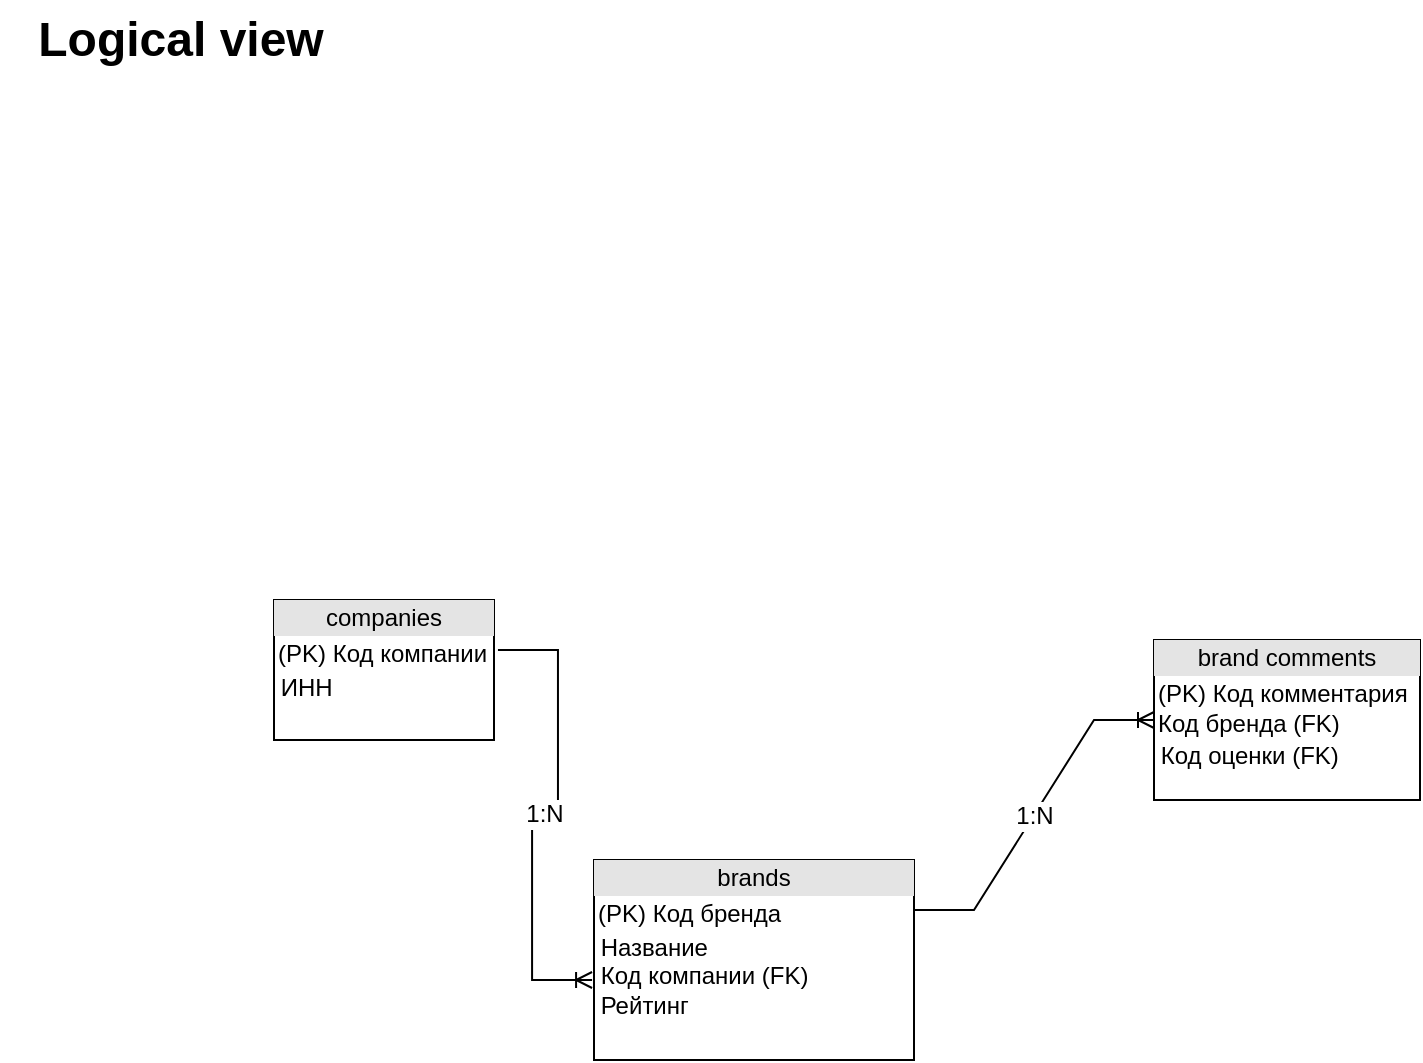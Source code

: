 <mxfile version="19.0.3" type="device"><diagram id="nTqIuikra62fvTSXKK9F" name="Page-1"><mxGraphModel dx="2249" dy="794" grid="1" gridSize="10" guides="1" tooltips="1" connect="1" arrows="1" fold="1" page="1" pageScale="1" pageWidth="827" pageHeight="1169" math="0" shadow="0"><root><mxCell id="0"/><mxCell id="1" parent="0"/><mxCell id="iuG7ykGcg0L24O4xDG1p-1" value="&lt;div style=&quot;text-align: center; box-sizing: border-box; width: 100%; background: rgb(228, 228, 228); padding: 2px;&quot;&gt;brand comments&lt;/div&gt;&lt;table style=&quot;width:100%;font-size:1em;&quot; cellpadding=&quot;2&quot; cellspacing=&quot;0&quot;&gt;&lt;tbody&gt;&lt;tr&gt;&lt;td&gt;(PK) Код комментария&lt;br&gt;Код бренда (FK)&lt;/td&gt;&lt;td&gt;&lt;/td&gt;&lt;/tr&gt;&lt;/tbody&gt;&lt;/table&gt;&lt;span style=&quot;&quot;&gt;&amp;nbsp;Код оценки (FK)&lt;br&gt;&lt;/span&gt;" style="verticalAlign=top;align=left;overflow=fill;html=1;" parent="1" vertex="1"><mxGeometry x="-250" y="320" width="133" height="80" as="geometry"/></mxCell><mxCell id="iuG7ykGcg0L24O4xDG1p-2" value="&lt;div style=&quot;text-align: center; box-sizing: border-box; width: 100%; background: rgb(228, 228, 228); padding: 2px;&quot;&gt;brands&lt;/div&gt;&lt;table style=&quot;width:100%;font-size:1em;&quot; cellpadding=&quot;2&quot; cellspacing=&quot;0&quot;&gt;&lt;tbody&gt;&lt;tr&gt;&lt;td&gt;(PK) Код бренда&lt;br&gt;&lt;/td&gt;&lt;td&gt;&lt;/td&gt;&lt;/tr&gt;&lt;/tbody&gt;&lt;/table&gt;&lt;span style=&quot;&quot;&gt;&amp;nbsp;Название&amp;nbsp;&lt;br&gt;&amp;nbsp;Код компании (FK)&lt;br&gt;&amp;nbsp;Рейтинг&lt;br&gt;&lt;/span&gt;" style="verticalAlign=top;align=left;overflow=fill;html=1;" parent="1" vertex="1"><mxGeometry x="-530" y="430" width="160" height="100" as="geometry"/></mxCell><mxCell id="iuG7ykGcg0L24O4xDG1p-3" value="&lt;div style=&quot;text-align: center; box-sizing: border-box; width: 100%; background: rgb(228, 228, 228); padding: 2px;&quot;&gt;companies&lt;/div&gt;&lt;table style=&quot;width:100%;font-size:1em;&quot; cellpadding=&quot;2&quot; cellspacing=&quot;0&quot;&gt;&lt;tbody&gt;&lt;tr&gt;&lt;td&gt;(PK) Код компании&lt;/td&gt;&lt;td&gt;&lt;/td&gt;&lt;/tr&gt;&lt;/tbody&gt;&lt;/table&gt;&lt;span style=&quot;&quot;&gt;&amp;nbsp;ИНН&lt;br&gt;&lt;/span&gt;" style="verticalAlign=top;align=left;overflow=fill;html=1;" parent="1" vertex="1"><mxGeometry x="-690" y="300" width="110" height="70" as="geometry"/></mxCell><mxCell id="iuG7ykGcg0L24O4xDG1p-4" value="Logical view" style="text;strokeColor=none;fillColor=none;html=1;fontSize=24;fontStyle=1;verticalAlign=middle;align=center;" parent="1" vertex="1"><mxGeometry x="-827" width="180" height="40" as="geometry"/></mxCell><mxCell id="AjQ9R11wW44Q35reRp-3-1" value="1:N" style="edgeStyle=entityRelationEdgeStyle;fontSize=12;html=1;endArrow=ERoneToMany;rounded=0;exitX=1.018;exitY=0.357;exitDx=0;exitDy=0;exitPerimeter=0;entryX=-0.006;entryY=0.6;entryDx=0;entryDy=0;entryPerimeter=0;" parent="1" source="iuG7ykGcg0L24O4xDG1p-3" target="iuG7ykGcg0L24O4xDG1p-2" edge="1"><mxGeometry width="100" height="100" relative="1" as="geometry"><mxPoint x="-90" y="500" as="sourcePoint"/><mxPoint x="-90" y="330" as="targetPoint"/></mxGeometry></mxCell><mxCell id="AjQ9R11wW44Q35reRp-3-2" value="1:N" style="edgeStyle=entityRelationEdgeStyle;fontSize=12;html=1;endArrow=ERoneToMany;rounded=0;exitX=1;exitY=0.25;exitDx=0;exitDy=0;entryX=0;entryY=0.5;entryDx=0;entryDy=0;" parent="1" source="iuG7ykGcg0L24O4xDG1p-2" target="iuG7ykGcg0L24O4xDG1p-1" edge="1"><mxGeometry width="100" height="100" relative="1" as="geometry"><mxPoint x="-190" y="430" as="sourcePoint"/><mxPoint x="-90" y="330" as="targetPoint"/></mxGeometry></mxCell></root></mxGraphModel></diagram></mxfile>